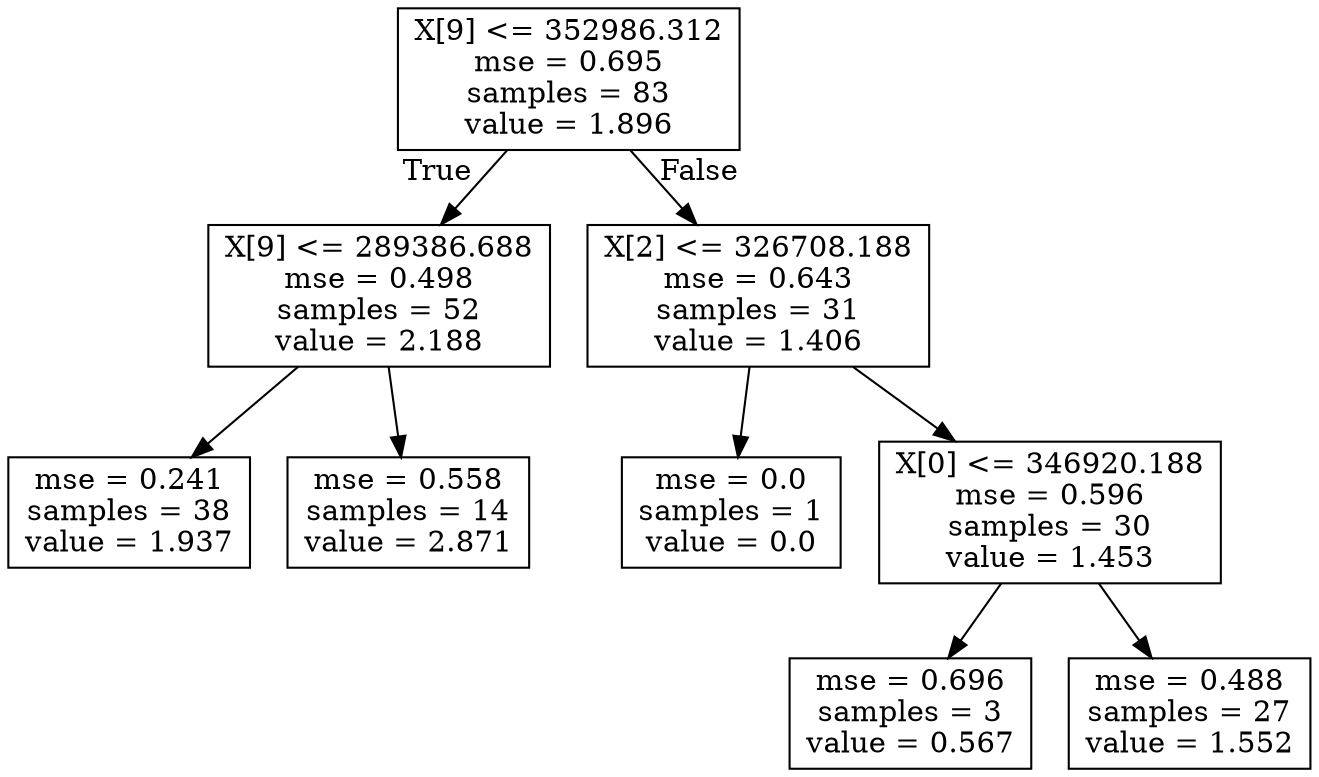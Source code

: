 digraph Tree {
node [shape=box] ;
0 [label="X[9] <= 352986.312\nmse = 0.695\nsamples = 83\nvalue = 1.896"] ;
1 [label="X[9] <= 289386.688\nmse = 0.498\nsamples = 52\nvalue = 2.188"] ;
0 -> 1 [labeldistance=2.5, labelangle=45, headlabel="True"] ;
3 [label="mse = 0.241\nsamples = 38\nvalue = 1.937"] ;
1 -> 3 ;
4 [label="mse = 0.558\nsamples = 14\nvalue = 2.871"] ;
1 -> 4 ;
2 [label="X[2] <= 326708.188\nmse = 0.643\nsamples = 31\nvalue = 1.406"] ;
0 -> 2 [labeldistance=2.5, labelangle=-45, headlabel="False"] ;
5 [label="mse = 0.0\nsamples = 1\nvalue = 0.0"] ;
2 -> 5 ;
6 [label="X[0] <= 346920.188\nmse = 0.596\nsamples = 30\nvalue = 1.453"] ;
2 -> 6 ;
7 [label="mse = 0.696\nsamples = 3\nvalue = 0.567"] ;
6 -> 7 ;
8 [label="mse = 0.488\nsamples = 27\nvalue = 1.552"] ;
6 -> 8 ;
}